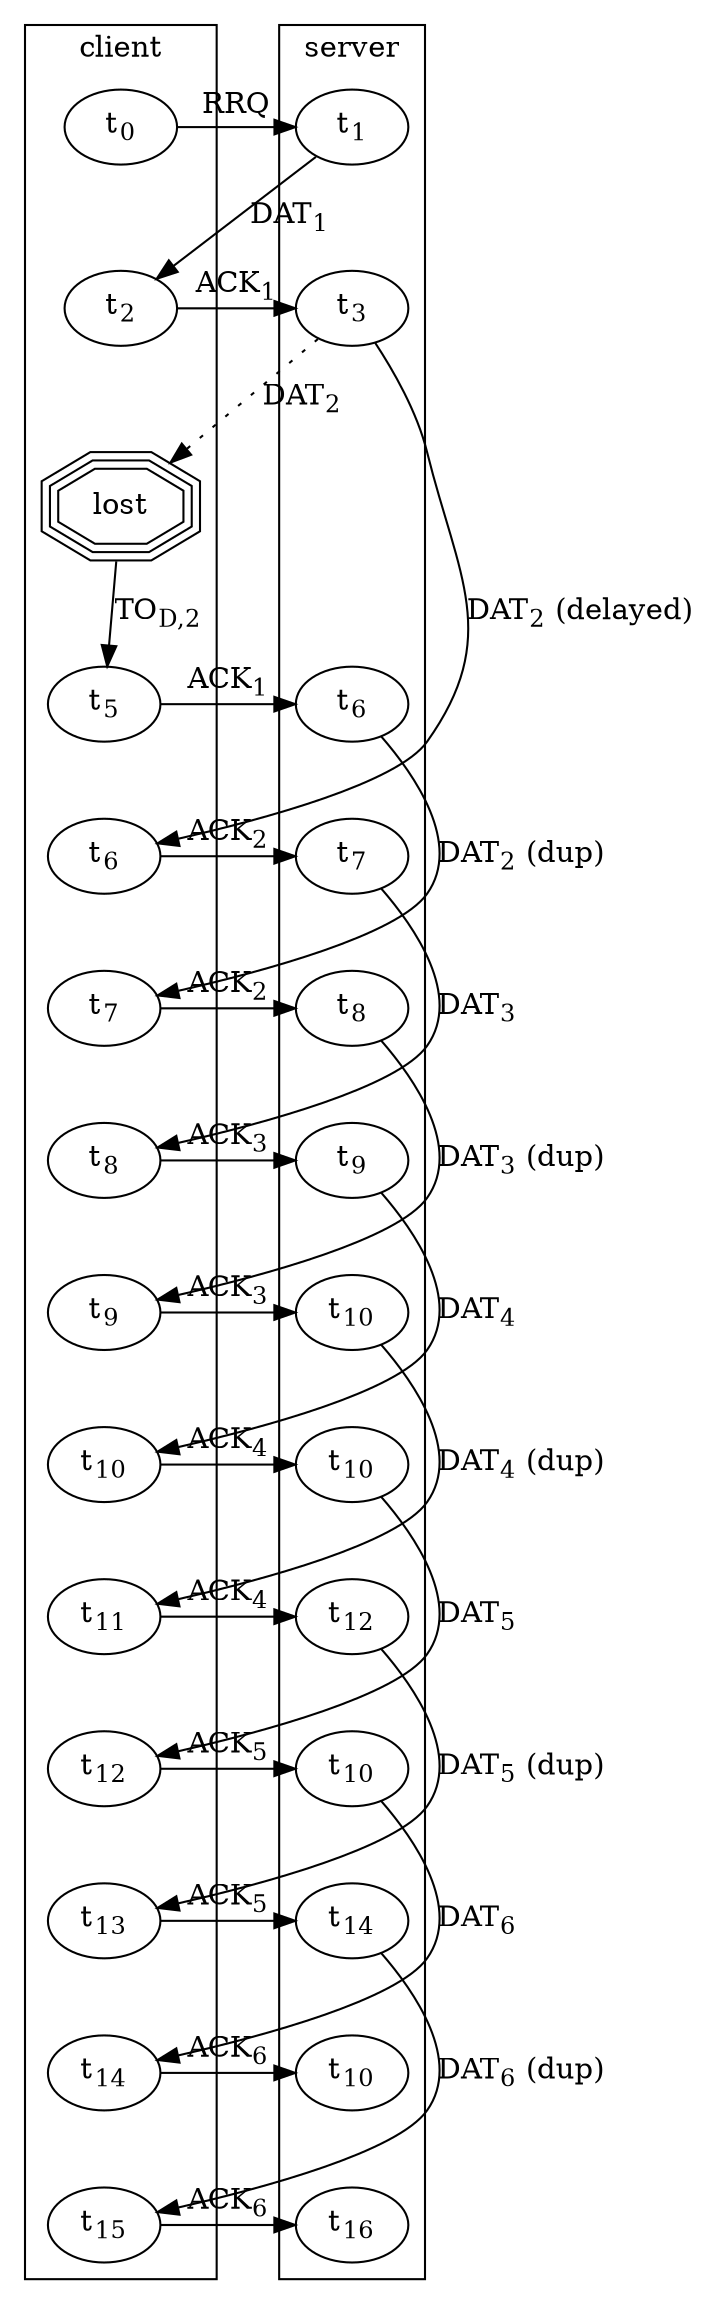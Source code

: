 digraph {
  subgraph cluster_client {
    label="client"
    client_t0 -> client_t2 -> client_lost_t4 -> client_t5 -> client_t6 ->
    client_t7 -> client_t8 -> client_t9 -> client_t10 -> client_t11 ->
    client_t12 -> client_t13 -> client_t14 -> client_t15 [style=invis];
    "client_lost_t4" -> "client_t5" [label=<TO<SUB>D,2</SUB>>];
  }

  subgraph cluster_server {
    label="server"
    server_t1 -> server_t3 -> server_dummy_0 -> server_t6 -> server_t7 ->
    server_t8 -> server_t9 -> server_t10 -> server_t11 -> server_t12 ->
    server_t13 -> server_t14 -> server_t15 -> server_t16 [style=invis];
  }

  client_t0[label=<t<SUB>0</SUB>>];
  client_t2[label=<t<SUB>2</SUB>>];
  client_t5[label=<t<SUB>5</SUB>>];
  client_t6[label=<t<SUB>6</SUB>>];
  client_t7[label=<t<SUB>7</SUB>>];
  client_t8[label=<t<SUB>8</SUB>>];
  client_t9[label=<t<SUB>9</SUB>>];
  client_t10[label=<t<SUB>10</SUB>>];
  client_t11[label=<t<SUB>11</SUB>>];
  client_t12[label=<t<SUB>12</SUB>>];
  client_t13[label=<t<SUB>13</SUB>>];
  client_t14[label=<t<SUB>14</SUB>>];
  client_t15[label=<t<SUB>15</SUB>>];

  server_t1[label=<t<SUB>1</SUB>>];
  server_t3[label=<t<SUB>3</SUB>>];
  server_t6[label=<t<SUB>6</SUB>>];
  server_t7[label=<t<SUB>7</SUB>>];
  server_t8[label=<t<SUB>8</SUB>>];
  server_t9[label=<t<SUB>9</SUB>>];
  server_t10[label=<t<SUB>10</SUB>>];
  server_t11[label=<t<SUB>10</SUB>>];
  server_t12[label=<t<SUB>12</SUB>>];
  server_t13[label=<t<SUB>10</SUB>>];
  server_t14[label=<t<SUB>14</SUB>>];
  server_t15[label=<t<SUB>10</SUB>>];
  server_t16[label=<t<SUB>16</SUB>>];

  server_dummy_0[style="invisible",label="lol"];

  client_lost_t4[shape="tripleoctagon", label="lost"];

  // main sequence, DAT2 is delayed causing TO_D2
  "client_t0" -> "server_t1" [constraint=false,label="RRQ"];
  "server_t1" -> "client_t2" [constraint=false,label=<DAT<SUB>1</SUB>>];
  "client_t2" -> "server_t3" [constraint=false,label=<ACK<SUB>1</SUB>>];
  "server_t3" -> "client_lost_t4" [constraint=false,label=<DAT<SUB>2</SUB>>,style="dotted"];
  "client_t5" -> "server_t6" [constraint=false,label=<ACK<SUB>1</SUB>>];
  "server_t6" -> "client_t7" [constraint=false,label=<DAT<SUB>2</SUB> (dup)>];
  "client_t7" -> "server_t8" [constraint=false,label=<ACK<SUB>2</SUB>>];
  "server_t8" -> "client_t9" [constraint=false,label=<DAT<SUB>3</SUB> (dup)>];
  "client_t9" -> "server_t10" [constraint=false,label=<ACK<SUB>3</SUB>>];
  "server_t10" -> "client_t11" [constraint=false,label=<DAT<SUB>4</SUB> (dup)>];
  "client_t11" -> "server_t12" [constraint=false,label=<ACK<SUB>4</SUB>>];
  "server_t12" -> "client_t13" [constraint=false,label=<DAT<SUB>5</SUB> (dup)>];
  "client_t13" -> "server_t14" [constraint=false,label=<ACK<SUB>5</SUB>>];
  "server_t14" -> "client_t15" [constraint=false,label=<DAT<SUB>6</SUB> (dup)>];
  "client_t15" -> "server_t16" [constraint=false,label=<ACK<SUB>6</SUB>>];

  // 2nd sequence begins when first DAT2 arrives
  "server_t3" -> "client_t6" [constraint=false,label=<DAT<SUB>2</SUB> (delayed)>];
  "client_t6" -> "server_t7" [constraint=false,label=<ACK<SUB>2</SUB>>]; // late sequence begins
  "server_t7" -> "client_t8" [constraint=false,label=<DAT<SUB>3</SUB>>];
  "client_t8" -> "server_t9" [constraint=false,label=<ACK<SUB>3</SUB>>]; // late sequence begins
  "server_t9" -> "client_t10" [constraint=false,label=<DAT<SUB>4</SUB>>];
  "client_t10" -> "server_t11" [constraint=false,label=<ACK<SUB>4</SUB>>]; // late sequence begins
  "server_t11" -> "client_t12" [constraint=false,label=<DAT<SUB>5</SUB>>];
  "client_t12" -> "server_t13" [constraint=false,label=<ACK<SUB>5</SUB>>]; // late sequence begins
  "server_t13" -> "client_t14" [constraint=false,label=<DAT<SUB>6</SUB>>];
  "client_t14" -> "server_t15" [constraint=false,label=<ACK<SUB>6</SUB>>]; // late sequence begins
}

